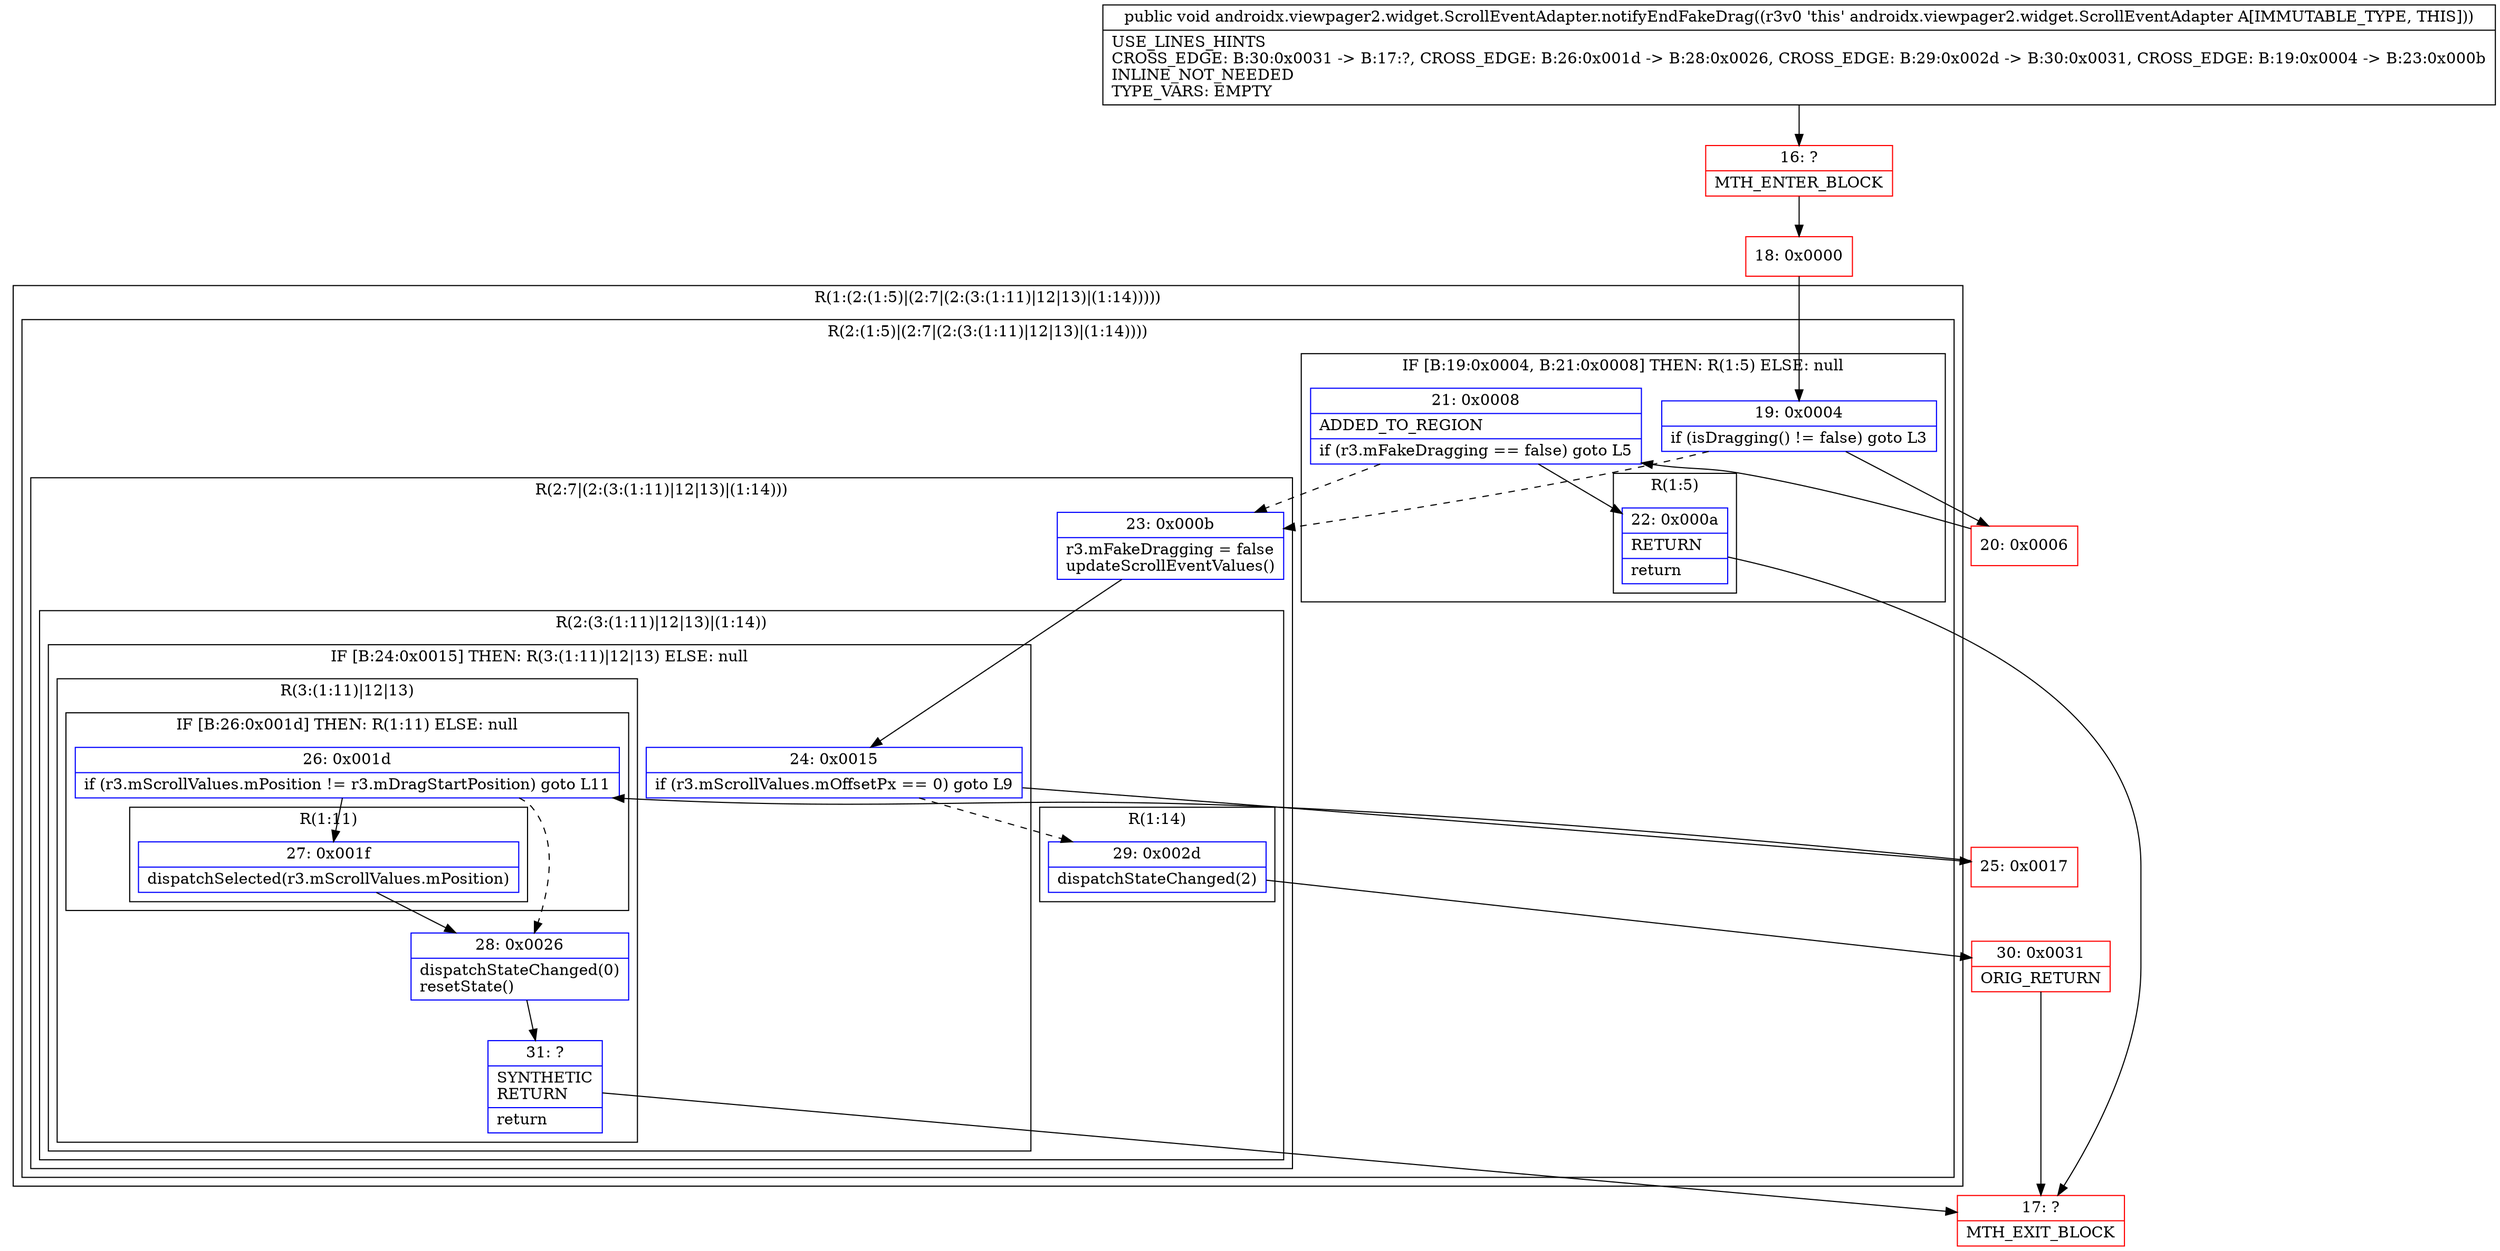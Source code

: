 digraph "CFG forandroidx.viewpager2.widget.ScrollEventAdapter.notifyEndFakeDrag()V" {
subgraph cluster_Region_728118128 {
label = "R(1:(2:(1:5)|(2:7|(2:(3:(1:11)|12|13)|(1:14)))))";
node [shape=record,color=blue];
subgraph cluster_Region_369206035 {
label = "R(2:(1:5)|(2:7|(2:(3:(1:11)|12|13)|(1:14))))";
node [shape=record,color=blue];
subgraph cluster_IfRegion_507842342 {
label = "IF [B:19:0x0004, B:21:0x0008] THEN: R(1:5) ELSE: null";
node [shape=record,color=blue];
Node_19 [shape=record,label="{19\:\ 0x0004|if (isDragging() != false) goto L3\l}"];
Node_21 [shape=record,label="{21\:\ 0x0008|ADDED_TO_REGION\l|if (r3.mFakeDragging == false) goto L5\l}"];
subgraph cluster_Region_165243725 {
label = "R(1:5)";
node [shape=record,color=blue];
Node_22 [shape=record,label="{22\:\ 0x000a|RETURN\l|return\l}"];
}
}
subgraph cluster_Region_331232437 {
label = "R(2:7|(2:(3:(1:11)|12|13)|(1:14)))";
node [shape=record,color=blue];
Node_23 [shape=record,label="{23\:\ 0x000b|r3.mFakeDragging = false\lupdateScrollEventValues()\l}"];
subgraph cluster_Region_138155242 {
label = "R(2:(3:(1:11)|12|13)|(1:14))";
node [shape=record,color=blue];
subgraph cluster_IfRegion_1043728116 {
label = "IF [B:24:0x0015] THEN: R(3:(1:11)|12|13) ELSE: null";
node [shape=record,color=blue];
Node_24 [shape=record,label="{24\:\ 0x0015|if (r3.mScrollValues.mOffsetPx == 0) goto L9\l}"];
subgraph cluster_Region_2096599420 {
label = "R(3:(1:11)|12|13)";
node [shape=record,color=blue];
subgraph cluster_IfRegion_504236491 {
label = "IF [B:26:0x001d] THEN: R(1:11) ELSE: null";
node [shape=record,color=blue];
Node_26 [shape=record,label="{26\:\ 0x001d|if (r3.mScrollValues.mPosition != r3.mDragStartPosition) goto L11\l}"];
subgraph cluster_Region_1996346788 {
label = "R(1:11)";
node [shape=record,color=blue];
Node_27 [shape=record,label="{27\:\ 0x001f|dispatchSelected(r3.mScrollValues.mPosition)\l}"];
}
}
Node_28 [shape=record,label="{28\:\ 0x0026|dispatchStateChanged(0)\lresetState()\l}"];
Node_31 [shape=record,label="{31\:\ ?|SYNTHETIC\lRETURN\l|return\l}"];
}
}
subgraph cluster_Region_2029157417 {
label = "R(1:14)";
node [shape=record,color=blue];
Node_29 [shape=record,label="{29\:\ 0x002d|dispatchStateChanged(2)\l}"];
}
}
}
}
}
Node_16 [shape=record,color=red,label="{16\:\ ?|MTH_ENTER_BLOCK\l}"];
Node_18 [shape=record,color=red,label="{18\:\ 0x0000}"];
Node_20 [shape=record,color=red,label="{20\:\ 0x0006}"];
Node_17 [shape=record,color=red,label="{17\:\ ?|MTH_EXIT_BLOCK\l}"];
Node_25 [shape=record,color=red,label="{25\:\ 0x0017}"];
Node_30 [shape=record,color=red,label="{30\:\ 0x0031|ORIG_RETURN\l}"];
MethodNode[shape=record,label="{public void androidx.viewpager2.widget.ScrollEventAdapter.notifyEndFakeDrag((r3v0 'this' androidx.viewpager2.widget.ScrollEventAdapter A[IMMUTABLE_TYPE, THIS]))  | USE_LINES_HINTS\lCROSS_EDGE: B:30:0x0031 \-\> B:17:?, CROSS_EDGE: B:26:0x001d \-\> B:28:0x0026, CROSS_EDGE: B:29:0x002d \-\> B:30:0x0031, CROSS_EDGE: B:19:0x0004 \-\> B:23:0x000b\lINLINE_NOT_NEEDED\lTYPE_VARS: EMPTY\l}"];
MethodNode -> Node_16;Node_19 -> Node_20;
Node_19 -> Node_23[style=dashed];
Node_21 -> Node_22;
Node_21 -> Node_23[style=dashed];
Node_22 -> Node_17;
Node_23 -> Node_24;
Node_24 -> Node_25;
Node_24 -> Node_29[style=dashed];
Node_26 -> Node_27;
Node_26 -> Node_28[style=dashed];
Node_27 -> Node_28;
Node_28 -> Node_31;
Node_31 -> Node_17;
Node_29 -> Node_30;
Node_16 -> Node_18;
Node_18 -> Node_19;
Node_20 -> Node_21;
Node_25 -> Node_26;
Node_30 -> Node_17;
}


